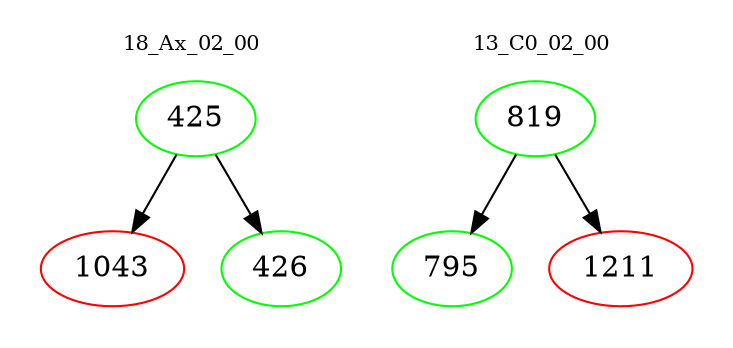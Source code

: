 digraph{
subgraph cluster_0 {
color = white
label = "18_Ax_02_00";
fontsize=10;
T0_425 [label="425", color="green"]
T0_425 -> T0_1043 [color="black"]
T0_1043 [label="1043", color="red"]
T0_425 -> T0_426 [color="black"]
T0_426 [label="426", color="green"]
}
subgraph cluster_1 {
color = white
label = "13_C0_02_00";
fontsize=10;
T1_819 [label="819", color="green"]
T1_819 -> T1_795 [color="black"]
T1_795 [label="795", color="green"]
T1_819 -> T1_1211 [color="black"]
T1_1211 [label="1211", color="red"]
}
}
